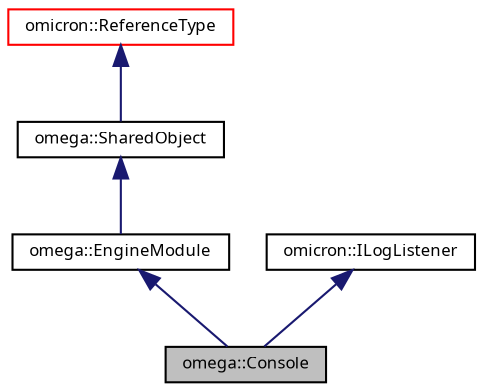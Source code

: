 digraph "omega::Console"
{
  bgcolor="transparent";
  edge [fontname="FreeSans.ttf",fontsize="8",labelfontname="FreeSans.ttf",labelfontsize="8"];
  node [fontname="FreeSans.ttf",fontsize="8",shape=record];
  Node1 [label="omega::Console",height=0.2,width=0.4,color="black", fillcolor="grey75", style="filled" fontcolor="black"];
  Node2 -> Node1 [dir="back",color="midnightblue",fontsize="8",style="solid",fontname="FreeSans.ttf"];
  Node2 [label="omega::EngineModule",height=0.2,width=0.4,color="black",URL="$classomega_1_1_engine_module.html"];
  Node3 -> Node2 [dir="back",color="midnightblue",fontsize="8",style="solid",fontname="FreeSans.ttf"];
  Node3 [label="omega::SharedObject",height=0.2,width=0.4,color="black",URL="$classomega_1_1_shared_object.html"];
  Node4 -> Node3 [dir="back",color="midnightblue",fontsize="8",style="solid",fontname="FreeSans.ttf"];
  Node4 [label="omicron::ReferenceType",height=0.2,width=0.4,color="red",URL="$classomicron_1_1_reference_type.html",tooltip="Implements a base class for reference-counted types. "];
  Node5 -> Node1 [dir="back",color="midnightblue",fontsize="8",style="solid",fontname="FreeSans.ttf"];
  Node5 [label="omicron::ILogListener",height=0.2,width=0.4,color="black",URL="$classomicron_1_1_i_log_listener.html"];
}
